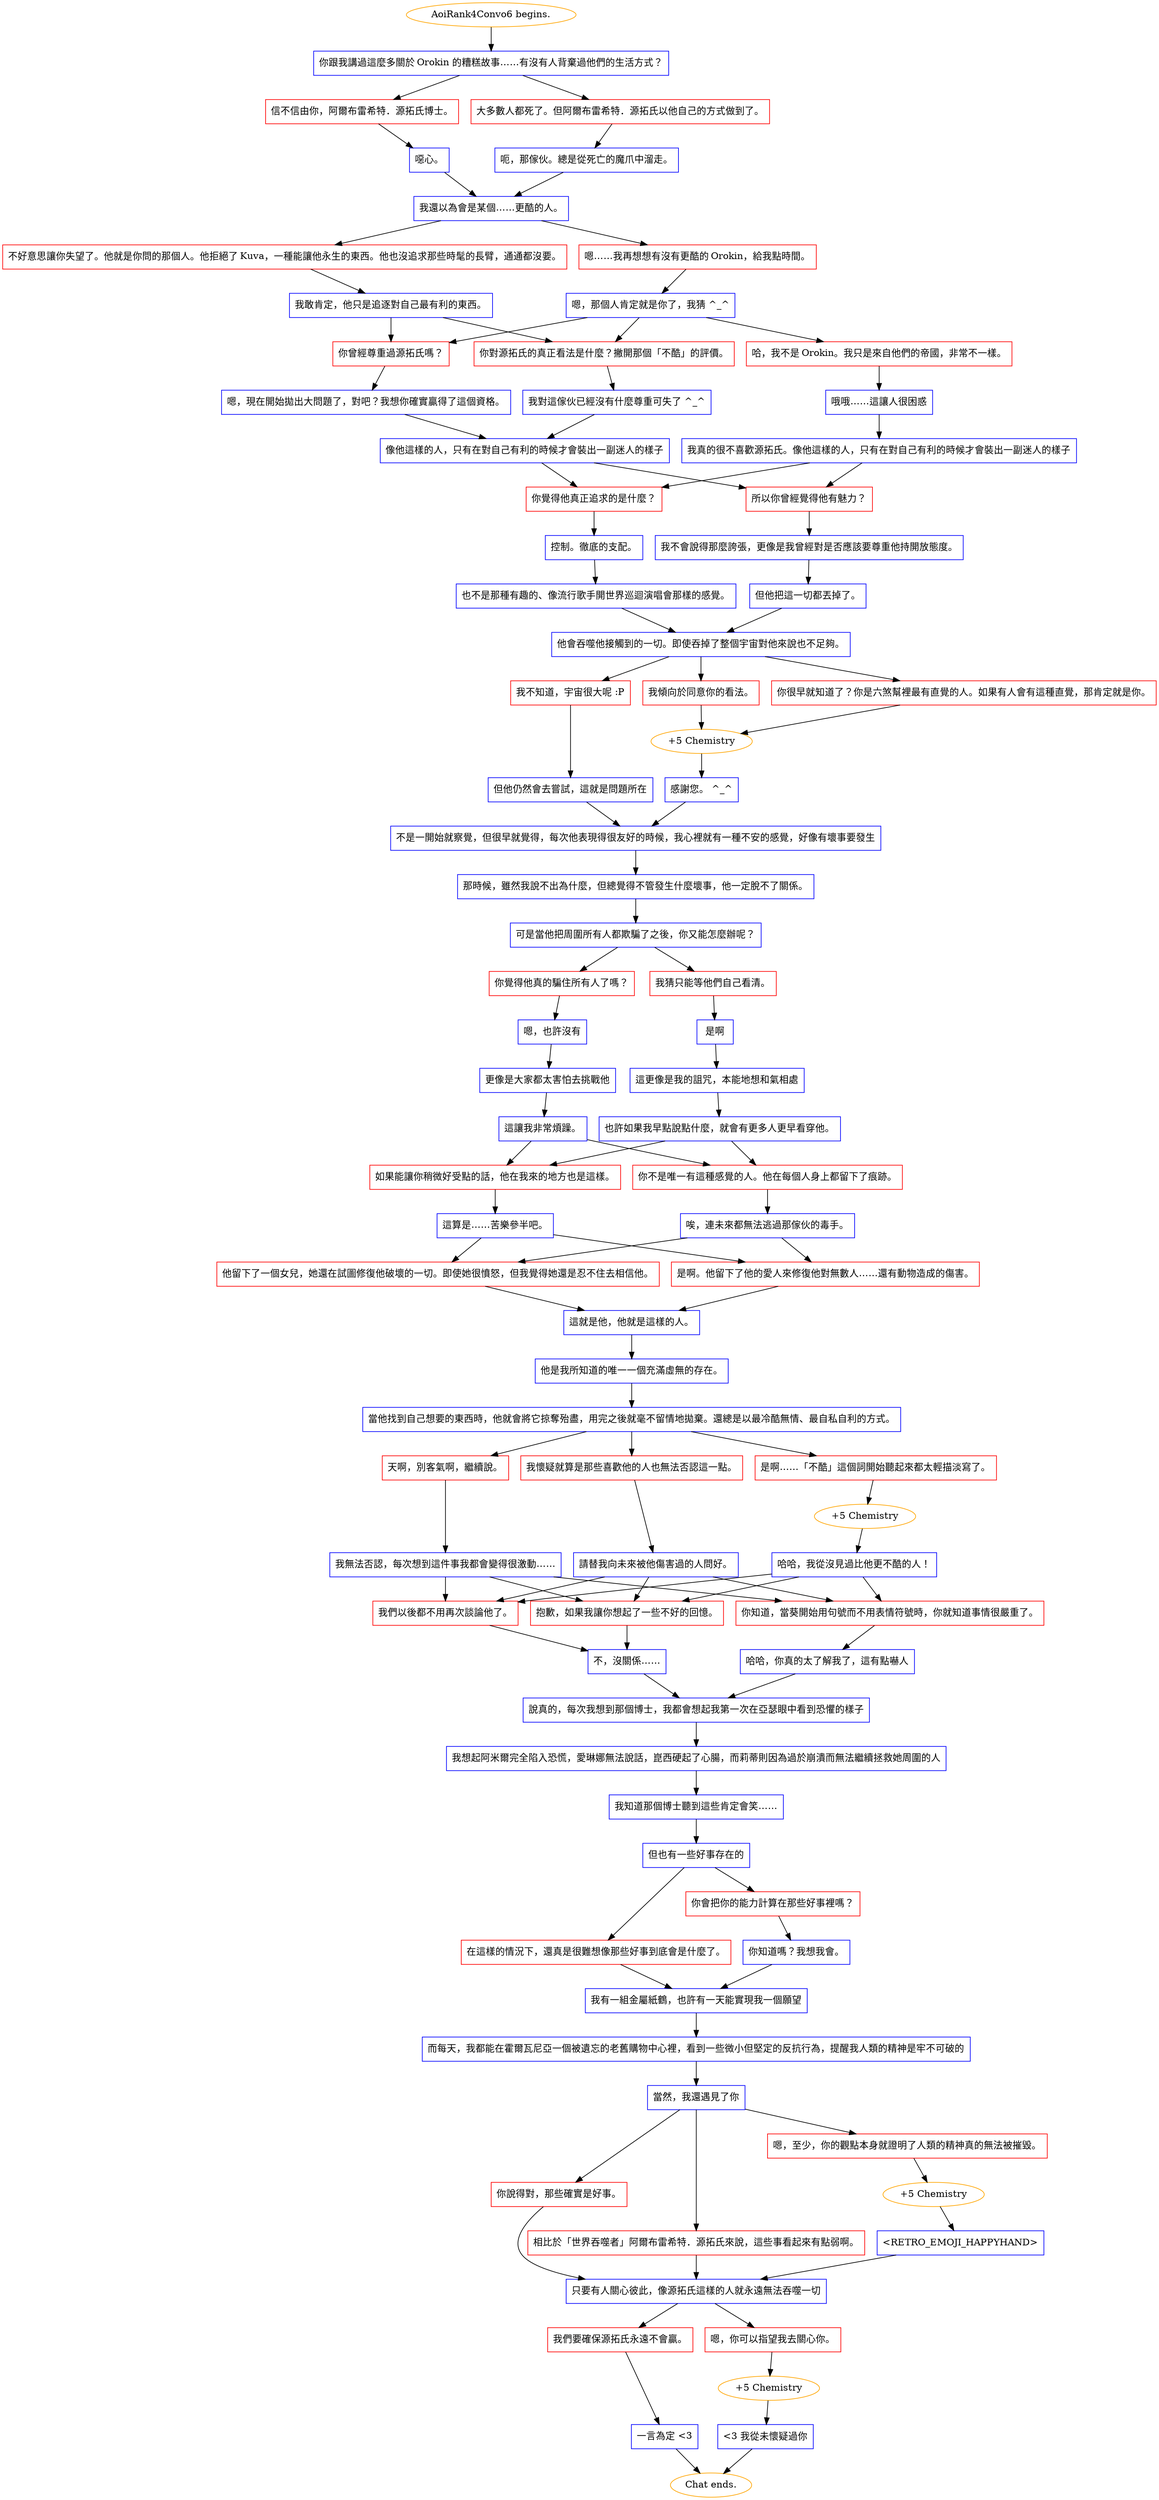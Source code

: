 digraph {
	"AoiRank4Convo6 begins." [color=orange];
		"AoiRank4Convo6 begins." -> j1483449377;
	j1483449377 [label="你跟我講過這麼多關於 Orokin 的糟糕故事……有沒有人背棄過他們的生活方式？",shape=box,color=blue];
		j1483449377 -> j4212637718;
		j1483449377 -> j2834677624;
	j4212637718 [label="信不信由你，阿爾布雷希特．源拓氏博士。",shape=box,color=red];
		j4212637718 -> j3768902260;
	j2834677624 [label="大多數人都死了。但阿爾布雷希特．源拓氏以他自己的方式做到了。",shape=box,color=red];
		j2834677624 -> j4131506844;
	j3768902260 [label="噁心。",shape=box,color=blue];
		j3768902260 -> j2921945884;
	j4131506844 [label="呃，那傢伙。總是從死亡的魔爪中溜走。",shape=box,color=blue];
		j4131506844 -> j2921945884;
	j2921945884 [label="我還以為會是某個……更酷的人。",shape=box,color=blue];
		j2921945884 -> j357780679;
		j2921945884 -> j348479524;
	j357780679 [label="不好意思讓你失望了。他就是你問的那個人。他拒絕了 Kuva，一種能讓他永生的東西。他也沒追求那些時髦的長臂，通通都沒要。",shape=box,color=red];
		j357780679 -> j2295081026;
	j348479524 [label="嗯……我再想想有沒有更酷的 Orokin，給我點時間。",shape=box,color=red];
		j348479524 -> j803904659;
	j2295081026 [label="我敢肯定，他只是追逐對自己最有利的東西。",shape=box,color=blue];
		j2295081026 -> j3533295346;
		j2295081026 -> j2213020238;
	j803904659 [label="嗯，那個人肯定就是你了，我猜 ^_^",shape=box,color=blue];
		j803904659 -> j3533295346;
		j803904659 -> j2213020238;
		j803904659 -> j199619999;
	j3533295346 [label="你曾經尊重過源拓氏嗎？",shape=box,color=red];
		j3533295346 -> j1442933503;
	j2213020238 [label="你對源拓氏的真正看法是什麼？撇開那個「不酷」的評價。",shape=box,color=red];
		j2213020238 -> j441248309;
	j199619999 [label="哈，我不是 Orokin。我只是來自他們的帝國，非常不一樣。",shape=box,color=red];
		j199619999 -> j1595057458;
	j1442933503 [label="嗯，現在開始拋出大問題了，對吧？我想你確實贏得了這個資格。",shape=box,color=blue];
		j1442933503 -> j2395534647;
	j441248309 [label="我對這傢伙已經沒有什麼尊重可失了 ^_^",shape=box,color=blue];
		j441248309 -> j2395534647;
	j1595057458 [label="哦哦……這讓人很困惑",shape=box,color=blue];
		j1595057458 -> j874142419;
	j2395534647 [label="像他這樣的人，只有在對自己有利的時候才會裝出一副迷人的樣子",shape=box,color=blue];
		j2395534647 -> j4241645330;
		j2395534647 -> j3220360221;
	j874142419 [label="我真的很不喜歡源拓氏。像他這樣的人，只有在對自己有利的時候才會裝出一副迷人的樣子",shape=box,color=blue];
		j874142419 -> j4241645330;
		j874142419 -> j3220360221;
	j4241645330 [label="你覺得他真正追求的是什麼？",shape=box,color=red];
		j4241645330 -> j595757731;
	j3220360221 [label="所以你曾經覺得他有魅力？",shape=box,color=red];
		j3220360221 -> j1918875245;
	j595757731 [label="控制。徹底的支配。",shape=box,color=blue];
		j595757731 -> j1987811238;
	j1918875245 [label="我不會說得那麼誇張，更像是我曾經對是否應該要尊重他持開放態度。",shape=box,color=blue];
		j1918875245 -> j243801198;
	j1987811238 [label="也不是那種有趣的、像流行歌手開世界巡迴演唱會那樣的感覺。",shape=box,color=blue];
		j1987811238 -> j3375834388;
	j243801198 [label="但他把這一切都丟掉了。",shape=box,color=blue];
		j243801198 -> j3375834388;
	j3375834388 [label="他會吞噬他接觸到的一切。即使吞掉了整個宇宙對他來說也不足夠。",shape=box,color=blue];
		j3375834388 -> j3880532139;
		j3375834388 -> j1248635826;
		j3375834388 -> j763771765;
	j3880532139 [label="你很早就知道了？你是六煞幫裡最有直覺的人。如果有人會有這種直覺，那肯定就是你。",shape=box,color=red];
		j3880532139 -> j3487717505;
	j1248635826 [label="我傾向於同意你的看法。",shape=box,color=red];
		j1248635826 -> j3487717505;
	j763771765 [label="我不知道，宇宙很大呢 :P",shape=box,color=red];
		j763771765 -> j3712695687;
	j3487717505 [label="+5 Chemistry",color=orange];
		j3487717505 -> j2851735723;
	j3712695687 [label="但他仍然會去嘗試，這就是問題所在",shape=box,color=blue];
		j3712695687 -> j3109694400;
	j2851735723 [label="感謝您。 ^_^",shape=box,color=blue];
		j2851735723 -> j3109694400;
	j3109694400 [label="不是一開始就察覺，但很早就覺得，每次他表現得很友好的時候，我心裡就有一種不安的感覺，好像有壞事要發生",shape=box,color=blue];
		j3109694400 -> j330908861;
	j330908861 [label="那時候，雖然我說不出為什麼，但總覺得不管發生什麼壞事，他一定脫不了關係。",shape=box,color=blue];
		j330908861 -> j1735098837;
	j1735098837 [label="可是當他把周圍所有人都欺騙了之後，你又能怎麼辦呢？",shape=box,color=blue];
		j1735098837 -> j3363336858;
		j1735098837 -> j2361373819;
	j3363336858 [label="你覺得他真的騙住所有人了嗎？",shape=box,color=red];
		j3363336858 -> j2046914889;
	j2361373819 [label="我猜只能等他們自己看清。",shape=box,color=red];
		j2361373819 -> j4161076333;
	j2046914889 [label="嗯，也許沒有",shape=box,color=blue];
		j2046914889 -> j3610597122;
	j4161076333 [label="是啊",shape=box,color=blue];
		j4161076333 -> j1409428110;
	j3610597122 [label="更像是大家都太害怕去挑戰他",shape=box,color=blue];
		j3610597122 -> j4243313073;
	j1409428110 [label="這更像是我的詛咒，本能地想和氣相處",shape=box,color=blue];
		j1409428110 -> j946633316;
	j4243313073 [label="這讓我非常煩躁。",shape=box,color=blue];
		j4243313073 -> j1790113039;
		j4243313073 -> j1033458471;
	j946633316 [label="也許如果我早點說點什麼，就會有更多人更早看穿他。",shape=box,color=blue];
		j946633316 -> j1790113039;
		j946633316 -> j1033458471;
	j1790113039 [label="如果能讓你稍微好受點的話，他在我來的地方也是這樣。",shape=box,color=red];
		j1790113039 -> j1586756339;
	j1033458471 [label="你不是唯一有這種感覺的人。他在每個人身上都留下了痕跡。",shape=box,color=red];
		j1033458471 -> j738707364;
	j1586756339 [label="這算是……苦樂參半吧。",shape=box,color=blue];
		j1586756339 -> j1044352915;
		j1586756339 -> j854051581;
	j738707364 [label="唉，連未來都無法逃過那傢伙的毒手。",shape=box,color=blue];
		j738707364 -> j1044352915;
		j738707364 -> j854051581;
	j1044352915 [label="他留下了一個女兒，她還在試圖修復他破壞的一切。即使她很憤怒，但我覺得她還是忍不住去相信他。",shape=box,color=red];
		j1044352915 -> j3282799728;
	j854051581 [label="是啊。他留下了他的愛人來修復他對無數人……還有動物造成的傷害。",shape=box,color=red];
		j854051581 -> j3282799728;
	j3282799728 [label="這就是他，他就是這樣的人。",shape=box,color=blue];
		j3282799728 -> j2237180385;
	j2237180385 [label="他是我所知道的唯一一個充滿虛無的存在。",shape=box,color=blue];
		j2237180385 -> j2819199211;
	j2819199211 [label="當他找到自己想要的東西時，他就會將它掠奪殆盡，用完之後就毫不留情地拋棄。還總是以最冷酷無情、最自私自利的方式。",shape=box,color=blue];
		j2819199211 -> j1866270757;
		j2819199211 -> j2376698182;
		j2819199211 -> j1861635868;
	j1866270757 [label="是啊……「不酷」這個詞開始聽起來都太輕描淡寫了。",shape=box,color=red];
		j1866270757 -> j2363389411;
	j2376698182 [label="天啊，別客氣啊，繼續說。",shape=box,color=red];
		j2376698182 -> j3459128198;
	j1861635868 [label="我懷疑就算是那些喜歡他的人也無法否認這一點。",shape=box,color=red];
		j1861635868 -> j805471047;
	j2363389411 [label="+5 Chemistry",color=orange];
		j2363389411 -> j3795798214;
	j3459128198 [label="我無法否認，每次想到這件事我都會變得很激動……",shape=box,color=blue];
		j3459128198 -> j2950666959;
		j3459128198 -> j1489436726;
		j3459128198 -> j648818834;
	j805471047 [label="請替我向未來被他傷害過的人問好。",shape=box,color=blue];
		j805471047 -> j2950666959;
		j805471047 -> j1489436726;
		j805471047 -> j648818834;
	j3795798214 [label="哈哈，我從沒見過比他更不酷的人！",shape=box,color=blue];
		j3795798214 -> j2950666959;
		j3795798214 -> j1489436726;
		j3795798214 -> j648818834;
	j2950666959 [label="抱歉，如果我讓你想起了一些不好的回憶。",shape=box,color=red];
		j2950666959 -> j2214271742;
	j1489436726 [label="我們以後都不用再次談論他了。",shape=box,color=red];
		j1489436726 -> j2214271742;
	j648818834 [label="你知道，當葵開始用句號而不用表情符號時，你就知道事情很嚴重了。",shape=box,color=red];
		j648818834 -> j2026925677;
	j2214271742 [label="不，沒關係……",shape=box,color=blue];
		j2214271742 -> j1347117358;
	j2026925677 [label="哈哈，你真的太了解我了，這有點嚇人",shape=box,color=blue];
		j2026925677 -> j1347117358;
	j1347117358 [label="說真的，每次我想到那個博士，我都會想起我第一次在亞瑟眼中看到恐懼的樣子",shape=box,color=blue];
		j1347117358 -> j3310337423;
	j3310337423 [label="我想起阿米爾完全陷入恐慌，愛琳娜無法說話，崑西硬起了心腸，而莉蒂則因為過於崩潰而無法繼續拯救她周圍的人",shape=box,color=blue];
		j3310337423 -> j1766147828;
	j1766147828 [label="我知道那個博士聽到這些肯定會笑……",shape=box,color=blue];
		j1766147828 -> j3434946093;
	j3434946093 [label="但也有一些好事存在的",shape=box,color=blue];
		j3434946093 -> j4060927492;
		j3434946093 -> j3330868150;
	j4060927492 [label="在這樣的情況下，還真是很難想像那些好事到底會是什麼了。",shape=box,color=red];
		j4060927492 -> j3599444232;
	j3330868150 [label="你會把你的能力計算在那些好事裡嗎？",shape=box,color=red];
		j3330868150 -> j1147752579;
	j3599444232 [label="我有一組金屬紙鶴，也許有一天能實現我一個願望",shape=box,color=blue];
		j3599444232 -> j1260744866;
	j1147752579 [label="你知道嗎？我想我會。",shape=box,color=blue];
		j1147752579 -> j3599444232;
	j1260744866 [label="而每天，我都能在霍爾瓦尼亞一個被遺忘的老舊購物中心裡，看到一些微小但堅定的反抗行為，提醒我人類的精神是牢不可破的",shape=box,color=blue];
		j1260744866 -> j4008500712;
	j4008500712 [label="當然，我還遇見了你",shape=box,color=blue];
		j4008500712 -> j4050445720;
		j4008500712 -> j150320348;
		j4008500712 -> j3961670956;
	j4050445720 [label="嗯，至少，你的觀點本身就證明了人類的精神真的無法被摧毀。",shape=box,color=red];
		j4050445720 -> j1520156836;
	j150320348 [label="你說得對，那些確實是好事。",shape=box,color=red];
		j150320348 -> j334647621;
	j3961670956 [label="相比於「世界吞噬者」阿爾布雷希特．源拓氏來說，這些事看起來有點弱啊。",shape=box,color=red];
		j3961670956 -> j334647621;
	j1520156836 [label="+5 Chemistry",color=orange];
		j1520156836 -> j1639634779;
	j334647621 [label="只要有人關心彼此，像源拓氏這樣的人就永遠無法吞噬一切",shape=box,color=blue];
		j334647621 -> j1198045229;
		j334647621 -> j3003975636;
	j1639634779 [label="<RETRO_EMOJI_HAPPYHAND>",shape=box,color=blue];
		j1639634779 -> j334647621;
	j1198045229 [label="我們要確保源拓氏永遠不會贏。",shape=box,color=red];
		j1198045229 -> j1705580759;
	j3003975636 [label="嗯，你可以指望我去關心你。",shape=box,color=red];
		j3003975636 -> j359031050;
	j1705580759 [label="一言為定 <3",shape=box,color=blue];
		j1705580759 -> "Chat ends.";
	j359031050 [label="+5 Chemistry",color=orange];
		j359031050 -> j1492570701;
	"Chat ends." [color=orange];
	j1492570701 [label="<3 我從未懷疑過你",shape=box,color=blue];
		j1492570701 -> "Chat ends.";
}